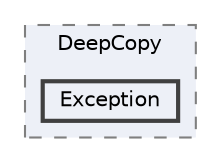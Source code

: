 digraph "plugins/learndash-certificate-builder/vendor/myclabs/deep-copy/src/DeepCopy/Exception"
{
 // LATEX_PDF_SIZE
  bgcolor="transparent";
  edge [fontname=Helvetica,fontsize=10,labelfontname=Helvetica,labelfontsize=10];
  node [fontname=Helvetica,fontsize=10,shape=box,height=0.2,width=0.4];
  compound=true
  subgraph clusterdir_aa361947ba1426f954b5f988a13723a6 {
    graph [ bgcolor="#edf0f7", pencolor="grey50", label="DeepCopy", fontname=Helvetica,fontsize=10 style="filled,dashed", URL="dir_aa361947ba1426f954b5f988a13723a6.html",tooltip=""]
  dir_7322f63f2151fef3a3621fb453439e88 [label="Exception", fillcolor="#edf0f7", color="grey25", style="filled,bold", URL="dir_7322f63f2151fef3a3621fb453439e88.html",tooltip=""];
  }
}
